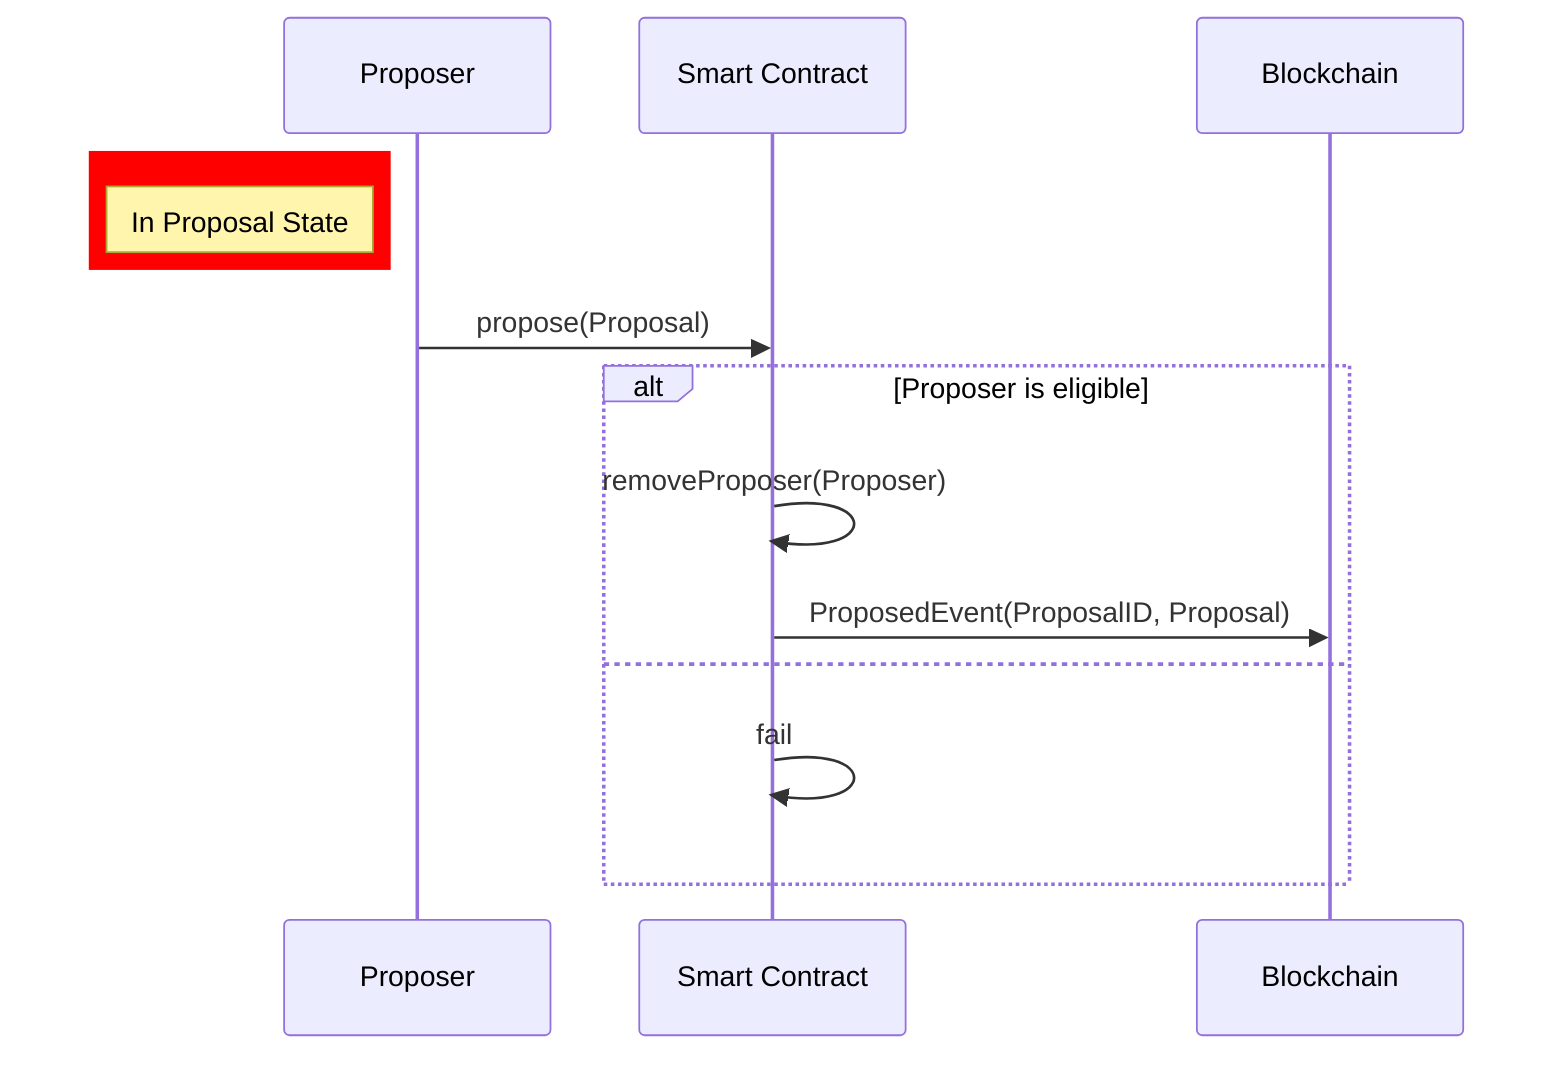 sequenceDiagram
participant Proposer
participant SC as Smart Contract
participant BC as Blockchain
rect rgb(255, 0, 0)
note left of Proposer: In Proposal State
end
Proposer ->> SC: propose(Proposal)
alt Proposer is eligible
  SC ->> SC: removeProposer(Proposer)
  SC ->> BC: ProposedEvent(ProposalID, Proposal)
else
  SC ->> SC: fail
end